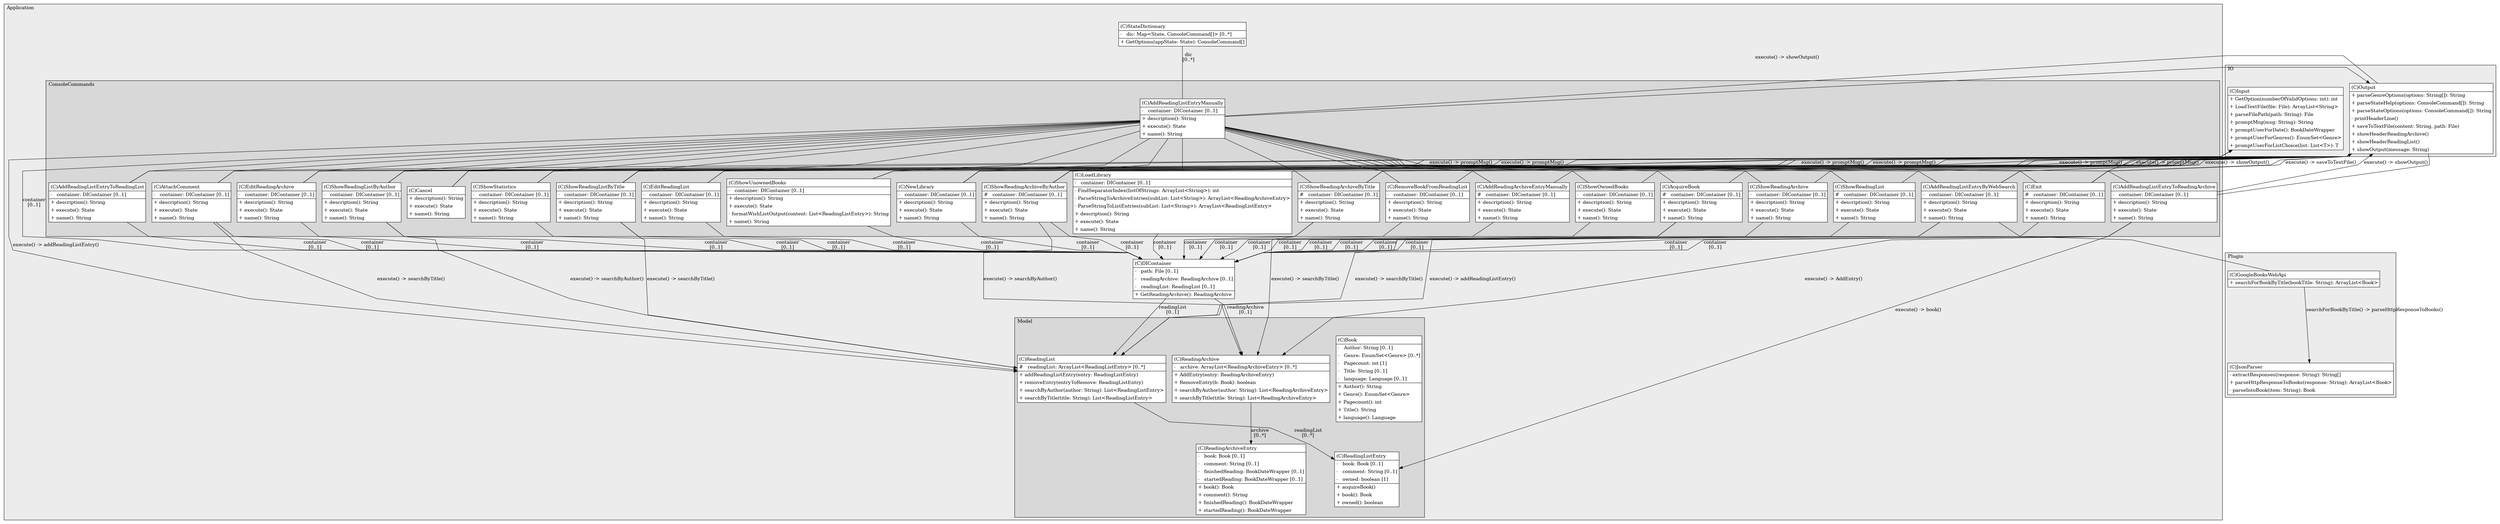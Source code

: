 @startuml

/' diagram meta data start
config=StructureConfiguration;
{
  "projectClassification": {
    "searchMode": "OpenProject", // OpenProject, AllProjects
    "includedProjects": "",
    "pathEndKeywords": "*.impl",
    "isClientPath": "",
    "isClientName": "",
    "isTestPath": "",
    "isTestName": "",
    "isMappingPath": "",
    "isMappingName": "",
    "isDataAccessPath": "",
    "isDataAccessName": "",
    "isDataStructurePath": "",
    "isDataStructureName": "",
    "isInterfaceStructuresPath": "",
    "isInterfaceStructuresName": "",
    "isEntryPointPath": "",
    "isEntryPointName": "",
    "treatFinalFieldsAsMandatory": false
  },
  "graphRestriction": {
    "classPackageExcludeFilter": "",
    "classPackageIncludeFilter": "",
    "classNameExcludeFilter": "",
    "classNameIncludeFilter": "",
    "methodNameExcludeFilter": "",
    "methodNameIncludeFilter": "",
    "removeByInheritance": "", // inheritance/annotation based filtering is done in a second step
    "removeByAnnotation": "",
    "removeByClassPackage": "", // cleanup the graph after inheritance/annotation based filtering is done
    "removeByClassName": "",
    "cutMappings": false,
    "cutEnum": true,
    "cutTests": true,
    "cutClient": true,
    "cutDataAccess": false,
    "cutInterfaceStructures": false,
    "cutDataStructures": false,
    "cutGetterAndSetter": true,
    "cutConstructors": true
  },
  "graphTraversal": {
    "forwardDepth": 6,
    "backwardDepth": 6,
    "classPackageExcludeFilter": "",
    "classPackageIncludeFilter": "",
    "classNameExcludeFilter": "",
    "classNameIncludeFilter": "",
    "methodNameExcludeFilter": "",
    "methodNameIncludeFilter": "",
    "hideMappings": false,
    "hideDataStructures": false,
    "hidePrivateMethods": true,
    "hideInterfaceCalls": true, // indirection: implementation -> interface (is hidden) -> implementation
    "onlyShowApplicationEntryPoints": false, // root node is included
    "useMethodCallsForStructureDiagram": "ForwardOnly" // ForwardOnly, BothDirections, No
  },
  "details": {
    "aggregation": "GroupByClass", // ByClass, GroupByClass, None
    "showClassGenericTypes": true,
    "showMethods": true,
    "showMethodParameterNames": true,
    "showMethodParameterTypes": true,
    "showMethodReturnType": true,
    "showPackageLevels": 2,
    "showDetailedClassStructure": true
  },
  "rootClass": "Plugin.Application.ConsoleCommands.EditReadingList.AddReadingListEntryManually",
  "extensionCallbackMethod": "" // qualified.class.name#methodName - signature: public static String method(String)
}
diagram meta data end '/



digraph g {
    rankdir="TB"
    splines=polyline
    

'nodes 
subgraph cluster_1072845520 { 
   	label=Application
	labeljust=l
	fillcolor="#ececec"
	style=filled
   
   DIContainer160408811[
	label=<<TABLE BORDER="1" CELLBORDER="0" CELLPADDING="4" CELLSPACING="0">
<TR><TD ALIGN="LEFT" >(C)DIContainer</TD></TR>
<HR/>
<TR><TD ALIGN="LEFT" >-   path: File [0..1]</TD></TR>
<TR><TD ALIGN="LEFT" >-   readingArchive: ReadingArchive [0..1]</TD></TR>
<TR><TD ALIGN="LEFT" >-   readingList: ReadingList [0..1]</TD></TR>
<HR/>
<TR><TD ALIGN="LEFT" >+ GetReadingArchive(): ReadingArchive</TD></TR>
</TABLE>>
	style=filled
	margin=0
	shape=plaintext
	fillcolor="#FFFFFF"
];

StateDictionary160408811[
	label=<<TABLE BORDER="1" CELLBORDER="0" CELLPADDING="4" CELLSPACING="0">
<TR><TD ALIGN="LEFT" >(C)StateDictionary</TD></TR>
<HR/>
<TR><TD ALIGN="LEFT" >-   dic: Map&lt;State, ConsoleCommand[]&gt; [0..*]</TD></TR>
<HR/>
<TR><TD ALIGN="LEFT" >+ GetOptions(appState: State): ConsoleCommand[]</TD></TR>
</TABLE>>
	style=filled
	margin=0
	shape=plaintext
	fillcolor="#FFFFFF"
];

subgraph cluster_1770848053 { 
   	label=Model
	labeljust=l
	fillcolor="#d8d8d8"
	style=filled
   
   Book481104144[
	label=<<TABLE BORDER="1" CELLBORDER="0" CELLPADDING="4" CELLSPACING="0">
<TR><TD ALIGN="LEFT" >(C)Book</TD></TR>
<HR/>
<TR><TD ALIGN="LEFT" >-   Author: String [0..1]</TD></TR>
<TR><TD ALIGN="LEFT" >-   Genre: EnumSet&lt;Genre&gt; [0..*]</TD></TR>
<TR><TD ALIGN="LEFT" >-   Pagecount: int [1]</TD></TR>
<TR><TD ALIGN="LEFT" >-   Title: String [0..1]</TD></TR>
<TR><TD ALIGN="LEFT" >-   language: Language [0..1]</TD></TR>
<HR/>
<TR><TD ALIGN="LEFT" >+ Author(): String</TD></TR>
<TR><TD ALIGN="LEFT" >+ Genre(): EnumSet&lt;Genre&gt;</TD></TR>
<TR><TD ALIGN="LEFT" >+ Pagecount(): int</TD></TR>
<TR><TD ALIGN="LEFT" >+ Title(): String</TD></TR>
<TR><TD ALIGN="LEFT" >+ language(): Language</TD></TR>
</TABLE>>
	style=filled
	margin=0
	shape=plaintext
	fillcolor="#FFFFFF"
];

ReadingArchive481104144[
	label=<<TABLE BORDER="1" CELLBORDER="0" CELLPADDING="4" CELLSPACING="0">
<TR><TD ALIGN="LEFT" >(C)ReadingArchive</TD></TR>
<HR/>
<TR><TD ALIGN="LEFT" >-   archive: ArrayList&lt;ReadingArchiveEntry&gt; [0..*]</TD></TR>
<HR/>
<TR><TD ALIGN="LEFT" >+ AddEntry(entry: ReadingArchiveEntry)</TD></TR>
<TR><TD ALIGN="LEFT" >+ RemoveEntry(b: Book): boolean</TD></TR>
<TR><TD ALIGN="LEFT" >+ searchByAuthor(author: String): List&lt;ReadingArchiveEntry&gt;</TD></TR>
<TR><TD ALIGN="LEFT" >+ searchByTitle(title: String): List&lt;ReadingArchiveEntry&gt;</TD></TR>
</TABLE>>
	style=filled
	margin=0
	shape=plaintext
	fillcolor="#FFFFFF"
];

ReadingArchiveEntry481104144[
	label=<<TABLE BORDER="1" CELLBORDER="0" CELLPADDING="4" CELLSPACING="0">
<TR><TD ALIGN="LEFT" >(C)ReadingArchiveEntry</TD></TR>
<HR/>
<TR><TD ALIGN="LEFT" >-   book: Book [0..1]</TD></TR>
<TR><TD ALIGN="LEFT" >-   comment: String [0..1]</TD></TR>
<TR><TD ALIGN="LEFT" >-   finishedReading: BookDateWrapper [0..1]</TD></TR>
<TR><TD ALIGN="LEFT" >-   startedReading: BookDateWrapper [0..1]</TD></TR>
<HR/>
<TR><TD ALIGN="LEFT" >+ book(): Book</TD></TR>
<TR><TD ALIGN="LEFT" >+ comment(): String</TD></TR>
<TR><TD ALIGN="LEFT" >+ finishedReading(): BookDateWrapper</TD></TR>
<TR><TD ALIGN="LEFT" >+ startedReading(): BookDateWrapper</TD></TR>
</TABLE>>
	style=filled
	margin=0
	shape=plaintext
	fillcolor="#FFFFFF"
];

ReadingList481104144[
	label=<<TABLE BORDER="1" CELLBORDER="0" CELLPADDING="4" CELLSPACING="0">
<TR><TD ALIGN="LEFT" >(C)ReadingList</TD></TR>
<HR/>
<TR><TD ALIGN="LEFT" >#   readingList: ArrayList&lt;ReadingListEntry&gt; [0..*]</TD></TR>
<HR/>
<TR><TD ALIGN="LEFT" >+ addReadingListEntry(entry: ReadingListEntry)</TD></TR>
<TR><TD ALIGN="LEFT" >+ removeEntry(entryToRemove: ReadingListEntry)</TD></TR>
<TR><TD ALIGN="LEFT" >+ searchByAuthor(author: String): List&lt;ReadingListEntry&gt;</TD></TR>
<TR><TD ALIGN="LEFT" >+ searchByTitle(title: String): List&lt;ReadingListEntry&gt;</TD></TR>
</TABLE>>
	style=filled
	margin=0
	shape=plaintext
	fillcolor="#FFFFFF"
];

ReadingListEntry481104144[
	label=<<TABLE BORDER="1" CELLBORDER="0" CELLPADDING="4" CELLSPACING="0">
<TR><TD ALIGN="LEFT" >(C)ReadingListEntry</TD></TR>
<HR/>
<TR><TD ALIGN="LEFT" >-   book: Book [0..1]</TD></TR>
<TR><TD ALIGN="LEFT" >-   comment: String [0..1]</TD></TR>
<TR><TD ALIGN="LEFT" >-   owned: boolean [1]</TD></TR>
<HR/>
<TR><TD ALIGN="LEFT" >+ acquireBook()</TD></TR>
<TR><TD ALIGN="LEFT" >+ book(): Book</TD></TR>
<TR><TD ALIGN="LEFT" >+ owned(): boolean</TD></TR>
</TABLE>>
	style=filled
	margin=0
	shape=plaintext
	fillcolor="#FFFFFF"
];
} 

subgraph cluster_622202847 { 
   	label=ConsoleCommands
	labeljust=l
	fillcolor="#d8d8d8"
	style=filled
   
   AcquireBook1398555944[
	label=<<TABLE BORDER="1" CELLBORDER="0" CELLPADDING="4" CELLSPACING="0">
<TR><TD ALIGN="LEFT" >(C)AcquireBook</TD></TR>
<HR/>
<TR><TD ALIGN="LEFT" >#   container: DIContainer [0..1]</TD></TR>
<HR/>
<TR><TD ALIGN="LEFT" >+ description(): String</TD></TR>
<TR><TD ALIGN="LEFT" >+ execute(): State</TD></TR>
<TR><TD ALIGN="LEFT" >+ name(): String</TD></TR>
</TABLE>>
	style=filled
	margin=0
	shape=plaintext
	fillcolor="#FFFFFF"
];

AddReadingArchiveEntryManually167638088[
	label=<<TABLE BORDER="1" CELLBORDER="0" CELLPADDING="4" CELLSPACING="0">
<TR><TD ALIGN="LEFT" >(C)AddReadingArchiveEntryManually</TD></TR>
<HR/>
<TR><TD ALIGN="LEFT" >#   container: DIContainer [0..1]</TD></TR>
<HR/>
<TR><TD ALIGN="LEFT" >+ description(): String</TD></TR>
<TR><TD ALIGN="LEFT" >+ execute(): State</TD></TR>
<TR><TD ALIGN="LEFT" >+ name(): String</TD></TR>
</TABLE>>
	style=filled
	margin=0
	shape=plaintext
	fillcolor="#FFFFFF"
];

AddReadingListEntryByWebSearch1398555944[
	label=<<TABLE BORDER="1" CELLBORDER="0" CELLPADDING="4" CELLSPACING="0">
<TR><TD ALIGN="LEFT" >(C)AddReadingListEntryByWebSearch</TD></TR>
<HR/>
<TR><TD ALIGN="LEFT" >-   container: DIContainer [0..1]</TD></TR>
<HR/>
<TR><TD ALIGN="LEFT" >+ description(): String</TD></TR>
<TR><TD ALIGN="LEFT" >+ execute(): State</TD></TR>
<TR><TD ALIGN="LEFT" >+ name(): String</TD></TR>
</TABLE>>
	style=filled
	margin=0
	shape=plaintext
	fillcolor="#FFFFFF"
];

AddReadingListEntryManually1398555944[
	label=<<TABLE BORDER="1" CELLBORDER="0" CELLPADDING="4" CELLSPACING="0">
<TR><TD ALIGN="LEFT" >(C)AddReadingListEntryManually</TD></TR>
<HR/>
<TR><TD ALIGN="LEFT" >-   container: DIContainer [0..1]</TD></TR>
<HR/>
<TR><TD ALIGN="LEFT" >+ description(): String</TD></TR>
<TR><TD ALIGN="LEFT" >+ execute(): State</TD></TR>
<TR><TD ALIGN="LEFT" >+ name(): String</TD></TR>
</TABLE>>
	style=filled
	margin=0
	shape=plaintext
	fillcolor="#FFFFFF"
];

AddReadingListEntryToReadingArchive167638088[
	label=<<TABLE BORDER="1" CELLBORDER="0" CELLPADDING="4" CELLSPACING="0">
<TR><TD ALIGN="LEFT" >(C)AddReadingListEntryToReadingArchive</TD></TR>
<HR/>
<TR><TD ALIGN="LEFT" >-   container: DIContainer [0..1]</TD></TR>
<HR/>
<TR><TD ALIGN="LEFT" >+ description(): String</TD></TR>
<TR><TD ALIGN="LEFT" >+ execute(): State</TD></TR>
<TR><TD ALIGN="LEFT" >+ name(): String</TD></TR>
</TABLE>>
	style=filled
	margin=0
	shape=plaintext
	fillcolor="#FFFFFF"
];

AddReadingListEntryToReadingList1398555944[
	label=<<TABLE BORDER="1" CELLBORDER="0" CELLPADDING="4" CELLSPACING="0">
<TR><TD ALIGN="LEFT" >(C)AddReadingListEntryToReadingList</TD></TR>
<HR/>
<TR><TD ALIGN="LEFT" >-   container: DIContainer [0..1]</TD></TR>
<HR/>
<TR><TD ALIGN="LEFT" >+ description(): String</TD></TR>
<TR><TD ALIGN="LEFT" >+ execute(): State</TD></TR>
<TR><TD ALIGN="LEFT" >+ name(): String</TD></TR>
</TABLE>>
	style=filled
	margin=0
	shape=plaintext
	fillcolor="#FFFFFF"
];

AttachComment1398555944[
	label=<<TABLE BORDER="1" CELLBORDER="0" CELLPADDING="4" CELLSPACING="0">
<TR><TD ALIGN="LEFT" >(C)AttachComment</TD></TR>
<HR/>
<TR><TD ALIGN="LEFT" >-   container: DIContainer [0..1]</TD></TR>
<HR/>
<TR><TD ALIGN="LEFT" >+ description(): String</TD></TR>
<TR><TD ALIGN="LEFT" >+ execute(): State</TD></TR>
<TR><TD ALIGN="LEFT" >+ name(): String</TD></TR>
</TABLE>>
	style=filled
	margin=0
	shape=plaintext
	fillcolor="#FFFFFF"
];

Cancel4600838[
	label=<<TABLE BORDER="1" CELLBORDER="0" CELLPADDING="4" CELLSPACING="0">
<TR><TD ALIGN="LEFT" >(C)Cancel</TD></TR>
<HR/>
<TR><TD ALIGN="LEFT" >+ description(): String</TD></TR>
<TR><TD ALIGN="LEFT" >+ execute(): State</TD></TR>
<TR><TD ALIGN="LEFT" >+ name(): String</TD></TR>
</TABLE>>
	style=filled
	margin=0
	shape=plaintext
	fillcolor="#FFFFFF"
];

EditReadingArchive986665920[
	label=<<TABLE BORDER="1" CELLBORDER="0" CELLPADDING="4" CELLSPACING="0">
<TR><TD ALIGN="LEFT" >(C)EditReadingArchive</TD></TR>
<HR/>
<TR><TD ALIGN="LEFT" >-   container: DIContainer [0..1]</TD></TR>
<HR/>
<TR><TD ALIGN="LEFT" >+ description(): String</TD></TR>
<TR><TD ALIGN="LEFT" >+ execute(): State</TD></TR>
<TR><TD ALIGN="LEFT" >+ name(): String</TD></TR>
</TABLE>>
	style=filled
	margin=0
	shape=plaintext
	fillcolor="#FFFFFF"
];

EditReadingList986665920[
	label=<<TABLE BORDER="1" CELLBORDER="0" CELLPADDING="4" CELLSPACING="0">
<TR><TD ALIGN="LEFT" >(C)EditReadingList</TD></TR>
<HR/>
<TR><TD ALIGN="LEFT" >-   container: DIContainer [0..1]</TD></TR>
<HR/>
<TR><TD ALIGN="LEFT" >+ description(): String</TD></TR>
<TR><TD ALIGN="LEFT" >+ execute(): State</TD></TR>
<TR><TD ALIGN="LEFT" >+ name(): String</TD></TR>
</TABLE>>
	style=filled
	margin=0
	shape=plaintext
	fillcolor="#FFFFFF"
];

Exit4600838[
	label=<<TABLE BORDER="1" CELLBORDER="0" CELLPADDING="4" CELLSPACING="0">
<TR><TD ALIGN="LEFT" >(C)Exit</TD></TR>
<HR/>
<TR><TD ALIGN="LEFT" >#   container: DIContainer [0..1]</TD></TR>
<HR/>
<TR><TD ALIGN="LEFT" >+ description(): String</TD></TR>
<TR><TD ALIGN="LEFT" >+ execute(): State</TD></TR>
<TR><TD ALIGN="LEFT" >+ name(): String</TD></TR>
</TABLE>>
	style=filled
	margin=0
	shape=plaintext
	fillcolor="#FFFFFF"
];

LoadLibrary73560600[
	label=<<TABLE BORDER="1" CELLBORDER="0" CELLPADDING="4" CELLSPACING="0">
<TR><TD ALIGN="LEFT" >(C)LoadLibrary</TD></TR>
<HR/>
<TR><TD ALIGN="LEFT" >-   container: DIContainer [0..1]</TD></TR>
<HR/>
<TR><TD ALIGN="LEFT" >- FindSeparatorIndex(listOfStrings: ArrayList&lt;String&gt;): int</TD></TR>
<TR><TD ALIGN="LEFT" >- ParseStringToArchiveEntries(subList: List&lt;String&gt;): ArrayList&lt;ReadingArchiveEntry&gt;</TD></TR>
<TR><TD ALIGN="LEFT" >- ParseStringToListEntries(subList: List&lt;String&gt;): ArrayList&lt;ReadingListEntry&gt;</TD></TR>
<TR><TD ALIGN="LEFT" >+ description(): String</TD></TR>
<TR><TD ALIGN="LEFT" >+ execute(): State</TD></TR>
<TR><TD ALIGN="LEFT" >+ name(): String</TD></TR>
</TABLE>>
	style=filled
	margin=0
	shape=plaintext
	fillcolor="#FFFFFF"
];

NewLibrary73560600[
	label=<<TABLE BORDER="1" CELLBORDER="0" CELLPADDING="4" CELLSPACING="0">
<TR><TD ALIGN="LEFT" >(C)NewLibrary</TD></TR>
<HR/>
<TR><TD ALIGN="LEFT" >-   container: DIContainer [0..1]</TD></TR>
<HR/>
<TR><TD ALIGN="LEFT" >+ description(): String</TD></TR>
<TR><TD ALIGN="LEFT" >+ execute(): State</TD></TR>
<TR><TD ALIGN="LEFT" >+ name(): String</TD></TR>
</TABLE>>
	style=filled
	margin=0
	shape=plaintext
	fillcolor="#FFFFFF"
];

RemoveBookFromReadingList1398555944[
	label=<<TABLE BORDER="1" CELLBORDER="0" CELLPADDING="4" CELLSPACING="0">
<TR><TD ALIGN="LEFT" >(C)RemoveBookFromReadingList</TD></TR>
<HR/>
<TR><TD ALIGN="LEFT" >-   container: DIContainer [0..1]</TD></TR>
<HR/>
<TR><TD ALIGN="LEFT" >+ description(): String</TD></TR>
<TR><TD ALIGN="LEFT" >+ execute(): State</TD></TR>
<TR><TD ALIGN="LEFT" >+ name(): String</TD></TR>
</TABLE>>
	style=filled
	margin=0
	shape=plaintext
	fillcolor="#FFFFFF"
];

ShowOwnedBooks868104187[
	label=<<TABLE BORDER="1" CELLBORDER="0" CELLPADDING="4" CELLSPACING="0">
<TR><TD ALIGN="LEFT" >(C)ShowOwnedBooks</TD></TR>
<HR/>
<TR><TD ALIGN="LEFT" >-   container: DIContainer [0..1]</TD></TR>
<HR/>
<TR><TD ALIGN="LEFT" >+ description(): String</TD></TR>
<TR><TD ALIGN="LEFT" >+ execute(): State</TD></TR>
<TR><TD ALIGN="LEFT" >+ name(): String</TD></TR>
</TABLE>>
	style=filled
	margin=0
	shape=plaintext
	fillcolor="#FFFFFF"
];

ShowReadingArchive986665920[
	label=<<TABLE BORDER="1" CELLBORDER="0" CELLPADDING="4" CELLSPACING="0">
<TR><TD ALIGN="LEFT" >(C)ShowReadingArchive</TD></TR>
<HR/>
<TR><TD ALIGN="LEFT" >-   container: DIContainer [0..1]</TD></TR>
<HR/>
<TR><TD ALIGN="LEFT" >+ description(): String</TD></TR>
<TR><TD ALIGN="LEFT" >+ execute(): State</TD></TR>
<TR><TD ALIGN="LEFT" >+ name(): String</TD></TR>
</TABLE>>
	style=filled
	margin=0
	shape=plaintext
	fillcolor="#FFFFFF"
];

ShowReadingArchiveByAuthor1671248891[
	label=<<TABLE BORDER="1" CELLBORDER="0" CELLPADDING="4" CELLSPACING="0">
<TR><TD ALIGN="LEFT" >(C)ShowReadingArchiveByAuthor</TD></TR>
<HR/>
<TR><TD ALIGN="LEFT" >#   container: DIContainer [0..1]</TD></TR>
<HR/>
<TR><TD ALIGN="LEFT" >+ description(): String</TD></TR>
<TR><TD ALIGN="LEFT" >+ execute(): State</TD></TR>
<TR><TD ALIGN="LEFT" >+ name(): String</TD></TR>
</TABLE>>
	style=filled
	margin=0
	shape=plaintext
	fillcolor="#FFFFFF"
];

ShowReadingArchiveByTitle1671248891[
	label=<<TABLE BORDER="1" CELLBORDER="0" CELLPADDING="4" CELLSPACING="0">
<TR><TD ALIGN="LEFT" >(C)ShowReadingArchiveByTitle</TD></TR>
<HR/>
<TR><TD ALIGN="LEFT" >#   container: DIContainer [0..1]</TD></TR>
<HR/>
<TR><TD ALIGN="LEFT" >+ description(): String</TD></TR>
<TR><TD ALIGN="LEFT" >+ execute(): State</TD></TR>
<TR><TD ALIGN="LEFT" >+ name(): String</TD></TR>
</TABLE>>
	style=filled
	margin=0
	shape=plaintext
	fillcolor="#FFFFFF"
];

ShowReadingList986665920[
	label=<<TABLE BORDER="1" CELLBORDER="0" CELLPADDING="4" CELLSPACING="0">
<TR><TD ALIGN="LEFT" >(C)ShowReadingList</TD></TR>
<HR/>
<TR><TD ALIGN="LEFT" >#   container: DIContainer [0..1]</TD></TR>
<HR/>
<TR><TD ALIGN="LEFT" >+ description(): String</TD></TR>
<TR><TD ALIGN="LEFT" >+ execute(): State</TD></TR>
<TR><TD ALIGN="LEFT" >+ name(): String</TD></TR>
</TABLE>>
	style=filled
	margin=0
	shape=plaintext
	fillcolor="#FFFFFF"
];

ShowReadingListByAuthor868104187[
	label=<<TABLE BORDER="1" CELLBORDER="0" CELLPADDING="4" CELLSPACING="0">
<TR><TD ALIGN="LEFT" >(C)ShowReadingListByAuthor</TD></TR>
<HR/>
<TR><TD ALIGN="LEFT" >-   container: DIContainer [0..1]</TD></TR>
<HR/>
<TR><TD ALIGN="LEFT" >+ description(): String</TD></TR>
<TR><TD ALIGN="LEFT" >+ execute(): State</TD></TR>
<TR><TD ALIGN="LEFT" >+ name(): String</TD></TR>
</TABLE>>
	style=filled
	margin=0
	shape=plaintext
	fillcolor="#FFFFFF"
];

ShowReadingListByTitle868104187[
	label=<<TABLE BORDER="1" CELLBORDER="0" CELLPADDING="4" CELLSPACING="0">
<TR><TD ALIGN="LEFT" >(C)ShowReadingListByTitle</TD></TR>
<HR/>
<TR><TD ALIGN="LEFT" >-   container: DIContainer [0..1]</TD></TR>
<HR/>
<TR><TD ALIGN="LEFT" >+ description(): String</TD></TR>
<TR><TD ALIGN="LEFT" >+ execute(): State</TD></TR>
<TR><TD ALIGN="LEFT" >+ name(): String</TD></TR>
</TABLE>>
	style=filled
	margin=0
	shape=plaintext
	fillcolor="#FFFFFF"
];

ShowStatistics986665920[
	label=<<TABLE BORDER="1" CELLBORDER="0" CELLPADDING="4" CELLSPACING="0">
<TR><TD ALIGN="LEFT" >(C)ShowStatistics</TD></TR>
<HR/>
<TR><TD ALIGN="LEFT" >-   container: DIContainer [0..1]</TD></TR>
<HR/>
<TR><TD ALIGN="LEFT" >+ description(): String</TD></TR>
<TR><TD ALIGN="LEFT" >+ execute(): State</TD></TR>
<TR><TD ALIGN="LEFT" >+ name(): String</TD></TR>
</TABLE>>
	style=filled
	margin=0
	shape=plaintext
	fillcolor="#FFFFFF"
];

ShowUnownedBooks868104187[
	label=<<TABLE BORDER="1" CELLBORDER="0" CELLPADDING="4" CELLSPACING="0">
<TR><TD ALIGN="LEFT" >(C)ShowUnownedBooks</TD></TR>
<HR/>
<TR><TD ALIGN="LEFT" >-   container: DIContainer [0..1]</TD></TR>
<HR/>
<TR><TD ALIGN="LEFT" >+ description(): String</TD></TR>
<TR><TD ALIGN="LEFT" >+ execute(): State</TD></TR>
<TR><TD ALIGN="LEFT" >- formatWishListOutput(content: List&lt;ReadingListEntry&gt;): String</TD></TR>
<TR><TD ALIGN="LEFT" >+ name(): String</TD></TR>
</TABLE>>
	style=filled
	margin=0
	shape=plaintext
	fillcolor="#FFFFFF"
];
} 
} 

subgraph cluster_1901307053 { 
   	label=Plugin
	labeljust=l
	fillcolor="#ececec"
	style=filled
   
   GoogleBooksWebApi1901307053[
	label=<<TABLE BORDER="1" CELLBORDER="0" CELLPADDING="4" CELLSPACING="0">
<TR><TD ALIGN="LEFT" >(C)GoogleBooksWebApi</TD></TR>
<HR/>
<TR><TD ALIGN="LEFT" >+ searchForBookByTitle(bookTitle: String): ArrayList&lt;Book&gt;</TD></TR>
</TABLE>>
	style=filled
	margin=0
	shape=plaintext
	fillcolor="#FFFFFF"
];

JsonParser1901307053[
	label=<<TABLE BORDER="1" CELLBORDER="0" CELLPADDING="4" CELLSPACING="0">
<TR><TD ALIGN="LEFT" >(C)JsonParser</TD></TR>
<HR/>
<TR><TD ALIGN="LEFT" >- extractResponses(response: String): String[]</TD></TR>
<TR><TD ALIGN="LEFT" >+ parseHttpResponseToBooks(response: String): ArrayList&lt;Book&gt;</TD></TR>
<TR><TD ALIGN="LEFT" >- parseIntoBook(item: String): Book</TD></TR>
</TABLE>>
	style=filled
	margin=0
	shape=plaintext
	fillcolor="#FFFFFF"
];
} 

subgraph cluster_2342 { 
   	label=IO
	labeljust=l
	fillcolor="#ececec"
	style=filled
   
   Input190330273[
	label=<<TABLE BORDER="1" CELLBORDER="0" CELLPADDING="4" CELLSPACING="0">
<TR><TD ALIGN="LEFT" >(C)Input</TD></TR>
<HR/>
<TR><TD ALIGN="LEFT" >+ GetOption(numberOfValidOptions: int): int</TD></TR>
<TR><TD ALIGN="LEFT" >+ LoadTextFile(file: File): ArrayList&lt;String&gt;</TD></TR>
<TR><TD ALIGN="LEFT" >+ parseFilePath(path: String): File</TD></TR>
<TR><TD ALIGN="LEFT" >+ promptMsg(msg: String): String</TD></TR>
<TR><TD ALIGN="LEFT" >+ promptUserForDate(): BookDateWrapper</TD></TR>
<TR><TD ALIGN="LEFT" >+ promptUserForGenres(): EnumSet&lt;Genre&gt;</TD></TR>
<TR><TD ALIGN="LEFT" >+ promptUserForListChoice(list: List&lt;T&gt;): T</TD></TR>
</TABLE>>
	style=filled
	margin=0
	shape=plaintext
	fillcolor="#FFFFFF"
];

Output190330273[
	label=<<TABLE BORDER="1" CELLBORDER="0" CELLPADDING="4" CELLSPACING="0">
<TR><TD ALIGN="LEFT" >(C)Output</TD></TR>
<HR/>
<TR><TD ALIGN="LEFT" >+ parseGenreOptions(options: String[]): String</TD></TR>
<TR><TD ALIGN="LEFT" >+ parseStateHelp(options: ConsoleCommand[]): String</TD></TR>
<TR><TD ALIGN="LEFT" >+ parseStateOptions(options: ConsoleCommand[]): String</TD></TR>
<TR><TD ALIGN="LEFT" >- printHeaderLine()</TD></TR>
<TR><TD ALIGN="LEFT" >+ saveToTextFile(content: String, path: File)</TD></TR>
<TR><TD ALIGN="LEFT" >+ showHeaderReadingArchive()</TD></TR>
<TR><TD ALIGN="LEFT" >+ showHeaderReadingList()</TD></TR>
<TR><TD ALIGN="LEFT" >+ showOutput(message: String)</TD></TR>
</TABLE>>
	style=filled
	margin=0
	shape=plaintext
	fillcolor="#FFFFFF"
];
} 

'edges    
AcquireBook1398555944 -> DIContainer160408811[label="container
[0..1]"];
AcquireBook1398555944 -> ReadingList481104144[label="execute() -> searchByTitle()"];
AddReadingArchiveEntryManually167638088 -> DIContainer160408811[label="container
[0..1]"];
AddReadingListEntryByWebSearch1398555944 -> DIContainer160408811[label="container
[0..1]"];
AddReadingListEntryByWebSearch1398555944 -> GoogleBooksWebApi1901307053[arrowhead=none];
AddReadingListEntryByWebSearch1398555944 -> Output190330273[label="execute() -> showOutput()"];
AddReadingListEntryByWebSearch1398555944 -> ReadingList481104144[label="execute() -> addReadingListEntry()"];
AddReadingListEntryManually1398555944 -> AcquireBook1398555944[arrowhead=none];
AddReadingListEntryManually1398555944 -> AddReadingArchiveEntryManually167638088[arrowhead=none];
AddReadingListEntryManually1398555944 -> AddReadingListEntryByWebSearch1398555944[arrowhead=none];
AddReadingListEntryManually1398555944 -> AddReadingListEntryToReadingArchive167638088[arrowhead=none];
AddReadingListEntryManually1398555944 -> AddReadingListEntryToReadingList1398555944[arrowhead=none];
AddReadingListEntryManually1398555944 -> AttachComment1398555944[arrowhead=none];
AddReadingListEntryManually1398555944 -> Cancel4600838[arrowhead=none];
AddReadingListEntryManually1398555944 -> DIContainer160408811[label="container
[0..1]"];
AddReadingListEntryManually1398555944 -> EditReadingArchive986665920[arrowhead=none];
AddReadingListEntryManually1398555944 -> EditReadingList986665920[arrowhead=none];
AddReadingListEntryManually1398555944 -> Exit4600838[arrowhead=none];
AddReadingListEntryManually1398555944 -> LoadLibrary73560600[arrowhead=none];
AddReadingListEntryManually1398555944 -> NewLibrary73560600[arrowhead=none];
AddReadingListEntryManually1398555944 -> Output190330273[label="execute() -> showOutput()"];
AddReadingListEntryManually1398555944 -> ReadingList481104144[label="execute() -> addReadingListEntry()"];
AddReadingListEntryManually1398555944 -> RemoveBookFromReadingList1398555944[arrowhead=none];
AddReadingListEntryManually1398555944 -> ShowOwnedBooks868104187[arrowhead=none];
AddReadingListEntryManually1398555944 -> ShowReadingArchive986665920[arrowhead=none];
AddReadingListEntryManually1398555944 -> ShowReadingArchiveByAuthor1671248891[arrowhead=none];
AddReadingListEntryManually1398555944 -> ShowReadingArchiveByTitle1671248891[arrowhead=none];
AddReadingListEntryManually1398555944 -> ShowReadingList986665920[arrowhead=none];
AddReadingListEntryManually1398555944 -> ShowReadingListByAuthor868104187[arrowhead=none];
AddReadingListEntryManually1398555944 -> ShowReadingListByTitle868104187[arrowhead=none];
AddReadingListEntryManually1398555944 -> ShowStatistics986665920[arrowhead=none];
AddReadingListEntryManually1398555944 -> ShowUnownedBooks868104187[arrowhead=none];
AddReadingListEntryToReadingArchive167638088 -> DIContainer160408811[label="container
[0..1]"];
AddReadingListEntryToReadingArchive167638088 -> Output190330273[label="execute() -> showOutput()"];
AddReadingListEntryToReadingArchive167638088 -> ReadingArchive481104144[label="execute() -> AddEntry()"];
AddReadingListEntryToReadingArchive167638088 -> ReadingListEntry481104144[label="execute() -> book()"];
AddReadingListEntryToReadingList1398555944 -> DIContainer160408811[label="container
[0..1]"];
AttachComment1398555944 -> DIContainer160408811[label="container
[0..1]"];
AttachComment1398555944 -> ReadingList481104144[label="execute() -> searchByTitle()"];
DIContainer160408811 -> ReadingArchive481104144[label="readingArchive
[0..1]"];
DIContainer160408811 -> ReadingList481104144[label="readingList
[0..1]"];
EditReadingArchive986665920 -> DIContainer160408811[label="container
[0..1]"];
EditReadingList986665920 -> DIContainer160408811[label="container
[0..1]"];
Exit4600838 -> DIContainer160408811[label="container
[0..1]"];
Exit4600838 -> Input190330273[label="execute() -> promptMsg()"];
Exit4600838 -> Output190330273[label="execute() -> saveToTextFile()"];
GoogleBooksWebApi1901307053 -> JsonParser1901307053[label="searchForBookByTitle() -> parseHttpResponseToBooks()"];
LoadLibrary73560600 -> DIContainer160408811[label="container
[0..1]"];
NewLibrary73560600 -> DIContainer160408811[label="container
[0..1]"];
NewLibrary73560600 -> Input190330273[label="execute() -> promptMsg()"];
Output190330273 -> AcquireBook1398555944[arrowhead=none];
Output190330273 -> AddReadingArchiveEntryManually167638088[arrowhead=none];
Output190330273 -> AddReadingListEntryByWebSearch1398555944[arrowhead=none];
Output190330273 -> AddReadingListEntryManually1398555944[arrowhead=none];
Output190330273 -> AddReadingListEntryToReadingArchive167638088[arrowhead=none];
Output190330273 -> AddReadingListEntryToReadingList1398555944[arrowhead=none];
Output190330273 -> AttachComment1398555944[arrowhead=none];
Output190330273 -> Cancel4600838[arrowhead=none];
Output190330273 -> EditReadingArchive986665920[arrowhead=none];
Output190330273 -> EditReadingList986665920[arrowhead=none];
Output190330273 -> Exit4600838[arrowhead=none];
Output190330273 -> LoadLibrary73560600[arrowhead=none];
Output190330273 -> NewLibrary73560600[arrowhead=none];
Output190330273 -> RemoveBookFromReadingList1398555944[arrowhead=none];
Output190330273 -> ShowOwnedBooks868104187[arrowhead=none];
Output190330273 -> ShowReadingArchive986665920[arrowhead=none];
Output190330273 -> ShowReadingArchiveByAuthor1671248891[arrowhead=none];
Output190330273 -> ShowReadingArchiveByTitle1671248891[arrowhead=none];
Output190330273 -> ShowReadingList986665920[arrowhead=none];
Output190330273 -> ShowReadingListByAuthor868104187[arrowhead=none];
Output190330273 -> ShowReadingListByTitle868104187[arrowhead=none];
Output190330273 -> ShowStatistics986665920[arrowhead=none];
Output190330273 -> ShowUnownedBooks868104187[arrowhead=none];
ReadingArchive481104144 -> ReadingArchiveEntry481104144[label="archive
[0..*]"];
ReadingList481104144 -> ReadingListEntry481104144[label="readingList
[0..*]"];
RemoveBookFromReadingList1398555944 -> DIContainer160408811[label="container
[0..1]"];
ShowOwnedBooks868104187 -> DIContainer160408811[label="container
[0..1]"];
ShowReadingArchive986665920 -> DIContainer160408811[label="container
[0..1]"];
ShowReadingArchiveByAuthor1671248891 -> DIContainer160408811[label="container
[0..1]"];
ShowReadingArchiveByAuthor1671248891 -> Input190330273[label="execute() -> promptMsg()"];
ShowReadingArchiveByAuthor1671248891 -> ReadingArchive481104144[label="execute() -> searchByAuthor()"];
ShowReadingArchiveByTitle1671248891 -> DIContainer160408811[label="container
[0..1]"];
ShowReadingArchiveByTitle1671248891 -> Input190330273[label="execute() -> promptMsg()"];
ShowReadingArchiveByTitle1671248891 -> ReadingArchive481104144[label="execute() -> searchByTitle()"];
ShowReadingList986665920 -> DIContainer160408811[label="container
[0..1]"];
ShowReadingListByAuthor868104187 -> DIContainer160408811[label="container
[0..1]"];
ShowReadingListByAuthor868104187 -> Input190330273[label="execute() -> promptMsg()"];
ShowReadingListByAuthor868104187 -> ReadingList481104144[label="execute() -> searchByAuthor()"];
ShowReadingListByTitle868104187 -> DIContainer160408811[label="container
[0..1]"];
ShowReadingListByTitle868104187 -> Input190330273[label="execute() -> promptMsg()"];
ShowReadingListByTitle868104187 -> ReadingList481104144[label="execute() -> searchByTitle()"];
ShowStatistics986665920 -> DIContainer160408811[label="container
[0..1]"];
ShowUnownedBooks868104187 -> DIContainer160408811[label="container
[0..1]"];
StateDictionary160408811 -> AddReadingListEntryManually1398555944[label="dic
[0..*]", arrowhead=none];
    
}
@enduml